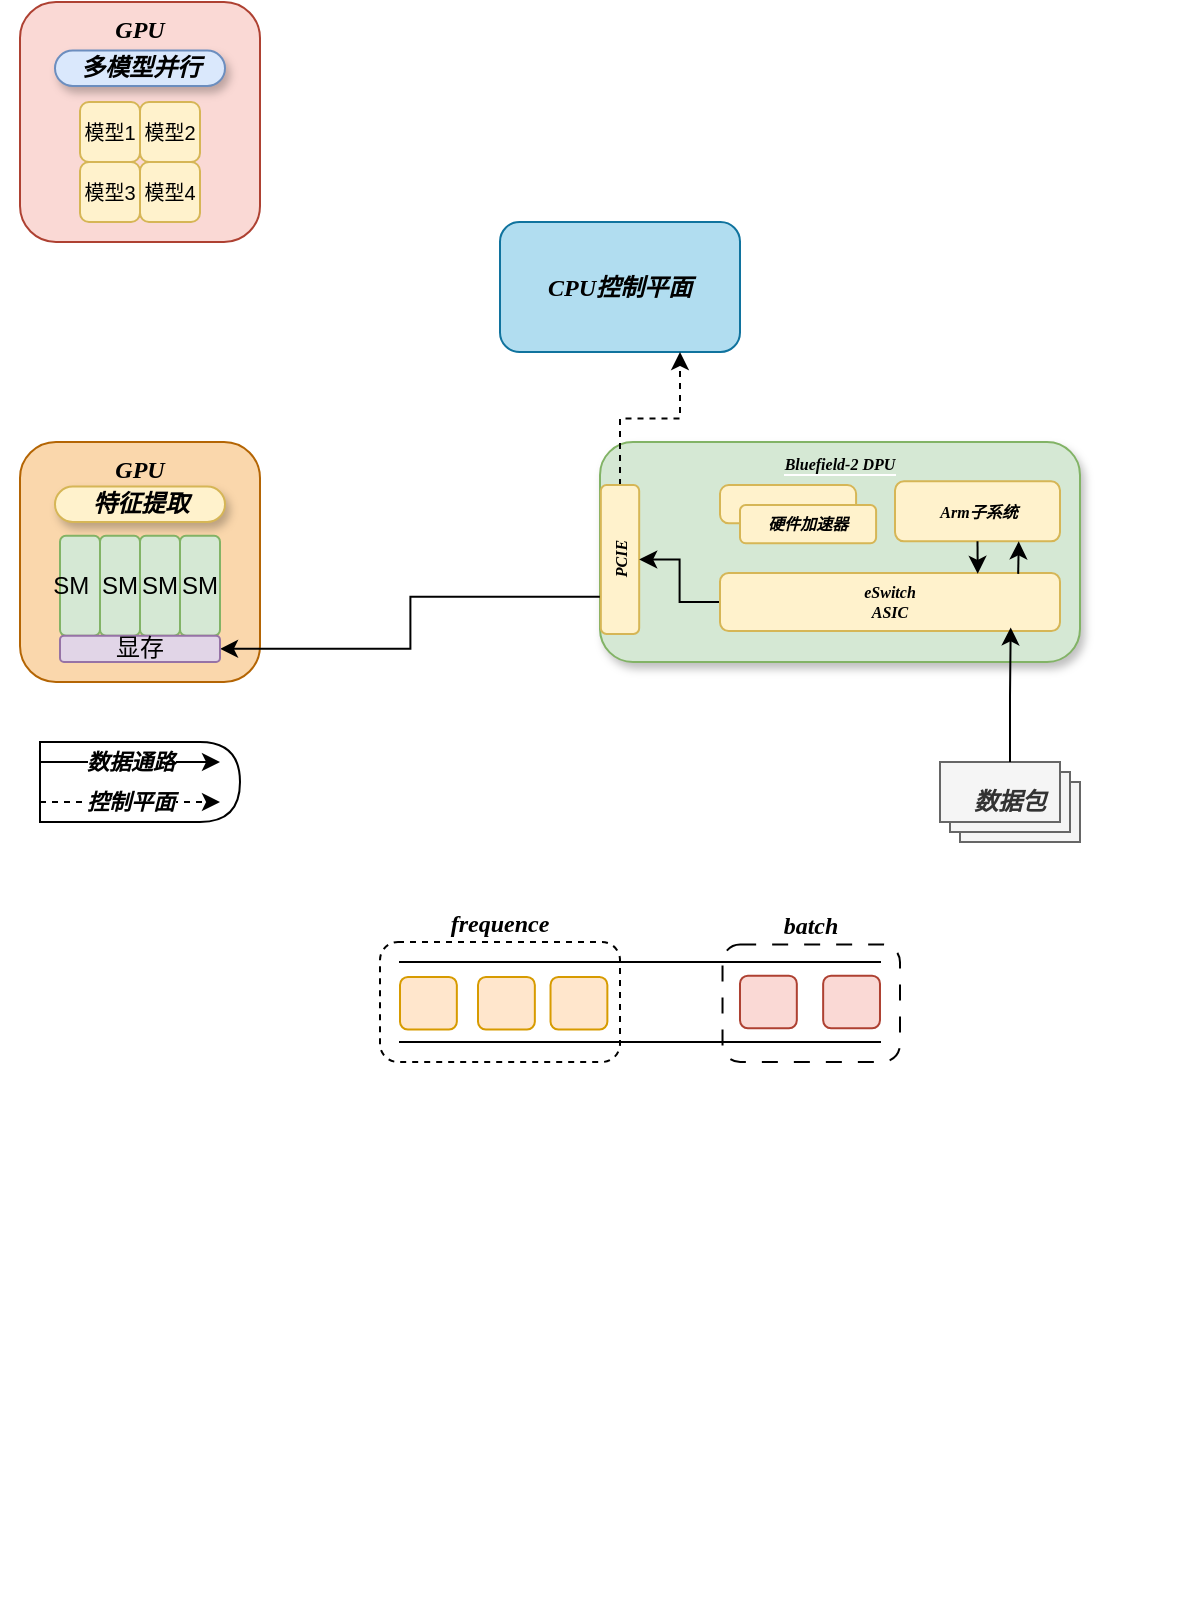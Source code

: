<mxfile version="22.1.1" type="github">
  <diagram id="prtHgNgQTEPvFCAcTncT" name="Page-1">
    <mxGraphModel dx="698" dy="421" grid="1" gridSize="10" guides="1" tooltips="1" connect="1" arrows="1" fold="1" page="1" pageScale="1" pageWidth="827" pageHeight="1169" math="0" shadow="0">
      <root>
        <mxCell id="0" />
        <mxCell id="1" parent="0" />
        <mxCell id="h3xc0rW8kSccvoQkN_E7-300" value="" style="group" parent="1" vertex="1" connectable="0">
          <mxGeometry x="160" y="160" width="550" height="420" as="geometry" />
        </mxCell>
        <mxCell id="h3xc0rW8kSccvoQkN_E7-283" value="" style="shape=delay;whiteSpace=wrap;html=1;" parent="h3xc0rW8kSccvoQkN_E7-300" vertex="1">
          <mxGeometry x="20" y="370" width="100" height="40" as="geometry" />
        </mxCell>
        <mxCell id="h3xc0rW8kSccvoQkN_E7-231" value="数据包" style="verticalLabelPosition=middle;verticalAlign=middle;html=1;shape=mxgraph.basic.layered_rect;dx=10;outlineConnect=0;whiteSpace=wrap;horizontal=1;fontStyle=3;labelPosition=center;align=center;fontFamily=Times New Roman;fillColor=#f5f5f5;fontColor=#333333;strokeColor=#666666;container=0;" parent="h3xc0rW8kSccvoQkN_E7-300" vertex="1">
          <mxGeometry x="470" y="380" width="70" height="40" as="geometry" />
        </mxCell>
        <mxCell id="h3xc0rW8kSccvoQkN_E7-232" value="CPU控制平面" style="rounded=1;whiteSpace=wrap;html=1;fillColor=#b1ddf0;strokeColor=#10739e;container=0;fontFamily=Times New Roman;fontStyle=3" parent="h3xc0rW8kSccvoQkN_E7-300" vertex="1">
          <mxGeometry x="250" y="110" width="120" height="65" as="geometry" />
        </mxCell>
        <mxCell id="h3xc0rW8kSccvoQkN_E7-240" value="数据通路" style="endArrow=classic;html=1;rounded=0;fontFamily=Times New Roman;fontStyle=3" parent="h3xc0rW8kSccvoQkN_E7-300" edge="1">
          <mxGeometry width="50" height="50" relative="1" as="geometry">
            <mxPoint x="20.0" y="380" as="sourcePoint" />
            <mxPoint x="110.0" y="380" as="targetPoint" />
          </mxGeometry>
        </mxCell>
        <mxCell id="h3xc0rW8kSccvoQkN_E7-241" value="控制平面" style="endArrow=classic;html=1;rounded=0;dashed=1;fontFamily=Times New Roman;fontStyle=3" parent="h3xc0rW8kSccvoQkN_E7-300" edge="1">
          <mxGeometry width="50" height="50" relative="1" as="geometry">
            <mxPoint x="20.0" y="400" as="sourcePoint" />
            <mxPoint x="110.0" y="400" as="targetPoint" />
            <mxPoint as="offset" />
          </mxGeometry>
        </mxCell>
        <mxCell id="h3xc0rW8kSccvoQkN_E7-245" value="GPU&lt;br&gt;" style="rounded=1;whiteSpace=wrap;html=1;fillColor=#fad7ac;strokeColor=#b46504;verticalAlign=top;container=0;fontFamily=Times New Roman;fontStyle=3" parent="h3xc0rW8kSccvoQkN_E7-300" vertex="1">
          <mxGeometry x="10" y="220" width="120" height="120" as="geometry" />
        </mxCell>
        <mxCell id="rdnJFUe5R6Q1TPVYXvaJ-67" style="edgeStyle=orthogonalEdgeStyle;rounded=0;orthogonalLoop=1;jettySize=auto;html=1;exitX=0.5;exitY=1;exitDx=0;exitDy=0;" edge="1" parent="h3xc0rW8kSccvoQkN_E7-300" source="h3xc0rW8kSccvoQkN_E7-251">
          <mxGeometry relative="1" as="geometry">
            <mxPoint x="70" y="90.429" as="targetPoint" />
          </mxGeometry>
        </mxCell>
        <mxCell id="h3xc0rW8kSccvoQkN_E7-251" value="GPU" style="rounded=1;whiteSpace=wrap;html=1;fillColor=#fad9d5;strokeColor=#ae4132;verticalAlign=top;container=0;fontFamily=Times New Roman;fontStyle=3" parent="h3xc0rW8kSccvoQkN_E7-300" vertex="1">
          <mxGeometry x="10" width="120" height="120" as="geometry" />
        </mxCell>
        <mxCell id="h3xc0rW8kSccvoQkN_E7-259" value="特征提取" style="rounded=1;whiteSpace=wrap;html=1;arcSize=50;fillColor=#fff2cc;strokeColor=#d6b656;shadow=1;fillStyle=auto;container=0;fontFamily=Times New Roman;fontStyle=3" parent="h3xc0rW8kSccvoQkN_E7-300" vertex="1">
          <mxGeometry x="27.5" y="242.25" width="85" height="17.75" as="geometry" />
        </mxCell>
        <mxCell id="h3xc0rW8kSccvoQkN_E7-268" value="多模型并行" style="rounded=1;whiteSpace=wrap;html=1;arcSize=50;fillColor=#dae8fc;strokeColor=#6c8ebf;shadow=1;fillStyle=auto;container=0;fontFamily=Times New Roman;fontStyle=3" parent="h3xc0rW8kSccvoQkN_E7-300" vertex="1">
          <mxGeometry x="27.5" y="24.25" width="85" height="17.75" as="geometry" />
        </mxCell>
        <mxCell id="h3xc0rW8kSccvoQkN_E7-222" value="&lt;span style=&quot;background-color: rgb(213, 232, 212); font-size: 8px;&quot;&gt;Bluefield-2 DPU&lt;/span&gt;" style="rounded=1;whiteSpace=wrap;html=1;fontStyle=3;fontFamily=Times New Roman;labelBackgroundColor=default;labelBorderColor=none;verticalAlign=top;fillColor=#d5e8d4;strokeColor=#82b366;shadow=1;fontSize=8;container=0;" parent="h3xc0rW8kSccvoQkN_E7-300" vertex="1">
          <mxGeometry x="300" y="220" width="240" height="110" as="geometry" />
        </mxCell>
        <mxCell id="rdnJFUe5R6Q1TPVYXvaJ-62" style="edgeStyle=orthogonalEdgeStyle;rounded=0;orthogonalLoop=1;jettySize=auto;html=1;exitX=1;exitY=0.25;exitDx=0;exitDy=0;entryX=1;entryY=0.5;entryDx=0;entryDy=0;" edge="1" parent="h3xc0rW8kSccvoQkN_E7-300" source="h3xc0rW8kSccvoQkN_E7-223" target="rdnJFUe5R6Q1TPVYXvaJ-55">
          <mxGeometry relative="1" as="geometry" />
        </mxCell>
        <mxCell id="rdnJFUe5R6Q1TPVYXvaJ-87" style="edgeStyle=orthogonalEdgeStyle;rounded=0;orthogonalLoop=1;jettySize=auto;html=1;exitX=0.5;exitY=1;exitDx=0;exitDy=0;entryX=0.75;entryY=1;entryDx=0;entryDy=0;dashed=1;" edge="1" parent="h3xc0rW8kSccvoQkN_E7-300" source="h3xc0rW8kSccvoQkN_E7-223" target="h3xc0rW8kSccvoQkN_E7-232">
          <mxGeometry relative="1" as="geometry" />
        </mxCell>
        <mxCell id="h3xc0rW8kSccvoQkN_E7-223" value="&lt;font style=&quot;font-size: 8px;&quot;&gt;&lt;span style=&quot;font-size: 8px;&quot;&gt;&lt;span style=&quot;font-size: 8px;&quot;&gt;PCIE&lt;br style=&quot;font-size: 8px;&quot;&gt;&lt;/span&gt;&lt;/span&gt;&lt;/font&gt;" style="rounded=1;html=1;fillColor=#fff2cc;strokeColor=#d6b656;direction=west;fontStyle=3;verticalAlign=middle;horizontal=0;whiteSpace=wrap;fontSize=8;fontFamily=Times New Roman;container=0;" parent="h3xc0rW8kSccvoQkN_E7-300" vertex="1">
          <mxGeometry x="300.42" y="241.5" width="19.17" height="74.5" as="geometry" />
        </mxCell>
        <mxCell id="rdnJFUe5R6Q1TPVYXvaJ-98" style="edgeStyle=orthogonalEdgeStyle;rounded=0;orthogonalLoop=1;jettySize=auto;html=1;exitX=0.5;exitY=0;exitDx=0;exitDy=0;entryX=0;entryY=0.5;entryDx=0;entryDy=0;" edge="1" parent="h3xc0rW8kSccvoQkN_E7-300" source="h3xc0rW8kSccvoQkN_E7-224" target="h3xc0rW8kSccvoQkN_E7-223">
          <mxGeometry relative="1" as="geometry" />
        </mxCell>
        <mxCell id="h3xc0rW8kSccvoQkN_E7-224" value="&lt;font style=&quot;font-size: 8px;&quot;&gt;eSwitch&lt;br&gt;&lt;span style=&quot;font-size: 8px;&quot;&gt;&lt;span style=&quot;font-size: 8px;&quot;&gt;ASIC&lt;br style=&quot;font-size: 8px;&quot;&gt;&lt;/span&gt;&lt;/span&gt;&lt;/font&gt;" style="rounded=1;html=1;fillColor=#fff2cc;strokeColor=#d6b656;direction=north;fontStyle=3;verticalAlign=middle;horizontal=1;whiteSpace=wrap;fontSize=8;fontFamily=Times New Roman;container=0;" parent="h3xc0rW8kSccvoQkN_E7-300" vertex="1">
          <mxGeometry x="360" y="285.5" width="170" height="29" as="geometry" />
        </mxCell>
        <mxCell id="h3xc0rW8kSccvoQkN_E7-225" value="&lt;font style=&quot;font-size: 8px;&quot;&gt;&lt;span style=&quot;font-size: 8px;&quot;&gt;&lt;span style=&quot;font-size: 8px;&quot;&gt;Arm子系统&lt;br style=&quot;font-size: 8px;&quot;&gt;&lt;/span&gt;&lt;/span&gt;&lt;/font&gt;" style="rounded=1;html=1;fillColor=#fff2cc;strokeColor=#d6b656;direction=north;fontStyle=3;verticalAlign=middle;horizontal=1;whiteSpace=wrap;fontSize=8;fontFamily=Times New Roman;container=0;" parent="h3xc0rW8kSccvoQkN_E7-300" vertex="1">
          <mxGeometry x="447.5" y="239.66" width="82.5" height="30" as="geometry" />
        </mxCell>
        <mxCell id="h3xc0rW8kSccvoQkN_E7-226" value="&lt;font style=&quot;font-size: 8px;&quot;&gt;&lt;span style=&quot;font-size: 8px;&quot;&gt;&lt;span style=&quot;font-size: 8px;&quot;&gt;&lt;br style=&quot;font-size: 8px;&quot;&gt;&lt;/span&gt;&lt;/span&gt;&lt;/font&gt;" style="rounded=1;html=1;fillColor=#fff2cc;strokeColor=#d6b656;direction=north;fontStyle=3;verticalAlign=middle;horizontal=1;whiteSpace=wrap;fontSize=8;fontFamily=Times New Roman;container=0;arcSize=23;" parent="h3xc0rW8kSccvoQkN_E7-300" vertex="1">
          <mxGeometry x="360" y="241.5" width="68.05" height="19.17" as="geometry" />
        </mxCell>
        <mxCell id="h3xc0rW8kSccvoQkN_E7-227" value="&lt;font style=&quot;font-size: 8px;&quot;&gt;&lt;span style=&quot;font-size: 8px;&quot;&gt;&lt;span style=&quot;font-size: 8px;&quot;&gt;硬件加速器&lt;br style=&quot;font-size: 8px;&quot;&gt;&lt;/span&gt;&lt;/span&gt;&lt;/font&gt;" style="rounded=1;html=1;fillColor=#fff2cc;strokeColor=#d6b656;direction=north;fontStyle=3;verticalAlign=middle;horizontal=1;whiteSpace=wrap;fontSize=8;fontFamily=Times New Roman;container=0;" parent="h3xc0rW8kSccvoQkN_E7-300" vertex="1">
          <mxGeometry x="370" y="251.5" width="68.05" height="19.17" as="geometry" />
        </mxCell>
        <mxCell id="rdnJFUe5R6Q1TPVYXvaJ-51" value="SM&lt;span style=&quot;white-space: pre;&quot;&gt;&#x9;&lt;/span&gt;" style="rounded=1;whiteSpace=wrap;html=1;fillColor=#d5e8d4;strokeColor=#82b366;" vertex="1" parent="h3xc0rW8kSccvoQkN_E7-300">
          <mxGeometry x="30" y="266.88" width="20" height="50" as="geometry" />
        </mxCell>
        <mxCell id="rdnJFUe5R6Q1TPVYXvaJ-52" value="SM" style="rounded=1;whiteSpace=wrap;html=1;fillColor=#d5e8d4;strokeColor=#82b366;" vertex="1" parent="h3xc0rW8kSccvoQkN_E7-300">
          <mxGeometry x="50" y="266.88" width="20" height="50" as="geometry" />
        </mxCell>
        <mxCell id="rdnJFUe5R6Q1TPVYXvaJ-53" value="SM" style="rounded=1;whiteSpace=wrap;html=1;fillColor=#d5e8d4;strokeColor=#82b366;" vertex="1" parent="h3xc0rW8kSccvoQkN_E7-300">
          <mxGeometry x="70" y="266.87" width="20" height="50" as="geometry" />
        </mxCell>
        <mxCell id="rdnJFUe5R6Q1TPVYXvaJ-54" value="SM" style="rounded=1;whiteSpace=wrap;html=1;fillColor=#d5e8d4;strokeColor=#82b366;" vertex="1" parent="h3xc0rW8kSccvoQkN_E7-300">
          <mxGeometry x="90" y="266.88" width="20" height="50" as="geometry" />
        </mxCell>
        <mxCell id="rdnJFUe5R6Q1TPVYXvaJ-55" value="显存" style="rounded=1;whiteSpace=wrap;html=1;fillColor=#e1d5e7;strokeColor=#9673a6;" vertex="1" parent="h3xc0rW8kSccvoQkN_E7-300">
          <mxGeometry x="30" y="316.87" width="80" height="13.13" as="geometry" />
        </mxCell>
        <mxCell id="rdnJFUe5R6Q1TPVYXvaJ-74" value="模型1" style="rounded=1;whiteSpace=wrap;html=1;fillColor=#fff2cc;strokeColor=#d6b656;fontSize=10;" vertex="1" parent="h3xc0rW8kSccvoQkN_E7-300">
          <mxGeometry x="40" y="50" width="30" height="30" as="geometry" />
        </mxCell>
        <mxCell id="rdnJFUe5R6Q1TPVYXvaJ-75" value="模型2" style="rounded=1;whiteSpace=wrap;html=1;fillColor=#fff2cc;strokeColor=#d6b656;fontSize=10;" vertex="1" parent="h3xc0rW8kSccvoQkN_E7-300">
          <mxGeometry x="70" y="50" width="30" height="30" as="geometry" />
        </mxCell>
        <mxCell id="rdnJFUe5R6Q1TPVYXvaJ-76" value="模型3" style="rounded=1;whiteSpace=wrap;html=1;fillColor=#fff2cc;strokeColor=#d6b656;fontSize=10;" vertex="1" parent="h3xc0rW8kSccvoQkN_E7-300">
          <mxGeometry x="40" y="80" width="30" height="30" as="geometry" />
        </mxCell>
        <mxCell id="rdnJFUe5R6Q1TPVYXvaJ-77" value="模型4" style="rounded=1;whiteSpace=wrap;html=1;fillColor=#fff2cc;strokeColor=#d6b656;fontSize=10;" vertex="1" parent="h3xc0rW8kSccvoQkN_E7-300">
          <mxGeometry x="70" y="80" width="30" height="30" as="geometry" />
        </mxCell>
        <mxCell id="rdnJFUe5R6Q1TPVYXvaJ-86" style="edgeStyle=orthogonalEdgeStyle;rounded=0;orthogonalLoop=1;jettySize=auto;html=1;entryX=0.062;entryY=0.855;entryDx=0;entryDy=0;entryPerimeter=0;" edge="1" parent="h3xc0rW8kSccvoQkN_E7-300" source="h3xc0rW8kSccvoQkN_E7-231" target="h3xc0rW8kSccvoQkN_E7-224">
          <mxGeometry relative="1" as="geometry" />
        </mxCell>
        <mxCell id="rdnJFUe5R6Q1TPVYXvaJ-93" style="rounded=0;orthogonalLoop=1;jettySize=auto;html=1;exitX=0;exitY=0.5;exitDx=0;exitDy=0;entryX=0.985;entryY=0.758;entryDx=0;entryDy=0;entryPerimeter=0;" edge="1" parent="h3xc0rW8kSccvoQkN_E7-300" source="h3xc0rW8kSccvoQkN_E7-225" target="h3xc0rW8kSccvoQkN_E7-224">
          <mxGeometry relative="1" as="geometry" />
        </mxCell>
        <mxCell id="rdnJFUe5R6Q1TPVYXvaJ-95" style="rounded=0;orthogonalLoop=1;jettySize=auto;html=1;exitX=0.985;exitY=0.877;exitDx=0;exitDy=0;entryX=0;entryY=0.75;entryDx=0;entryDy=0;exitPerimeter=0;" edge="1" parent="h3xc0rW8kSccvoQkN_E7-300" source="h3xc0rW8kSccvoQkN_E7-224" target="h3xc0rW8kSccvoQkN_E7-225">
          <mxGeometry relative="1" as="geometry">
            <mxPoint x="499" y="280" as="sourcePoint" />
            <mxPoint x="499" y="296" as="targetPoint" />
          </mxGeometry>
        </mxCell>
        <mxCell id="rdnJFUe5R6Q1TPVYXvaJ-114" value="" style="group" vertex="1" connectable="0" parent="1">
          <mxGeometry x="200" y="550" width="550" height="410" as="geometry" />
        </mxCell>
        <mxCell id="rdnJFUe5R6Q1TPVYXvaJ-143" value="frequence" style="rounded=1;whiteSpace=wrap;html=1;verticalAlign=bottom;labelPosition=center;verticalLabelPosition=top;align=center;dashed=1;container=0;fontFamily=Times New Roman;fontStyle=3" vertex="1" parent="rdnJFUe5R6Q1TPVYXvaJ-114">
          <mxGeometry x="150" y="80" width="120" height="60" as="geometry" />
        </mxCell>
        <mxCell id="rdnJFUe5R6Q1TPVYXvaJ-144" value="&lt;span&gt;&lt;span&gt;&lt;font&gt;batch&lt;/font&gt;&lt;/span&gt;&lt;/span&gt;" style="rounded=1;whiteSpace=wrap;html=1;gradientColor=none;dashed=1;dashPattern=8 8;labelPosition=center;verticalLabelPosition=top;align=center;verticalAlign=bottom;container=0;fontFamily=Times New Roman;fontStyle=3" vertex="1" parent="rdnJFUe5R6Q1TPVYXvaJ-114">
          <mxGeometry x="321.26" y="81.25" width="88.74" height="58.75" as="geometry" />
        </mxCell>
        <mxCell id="rdnJFUe5R6Q1TPVYXvaJ-145" value="" style="shape=partialRectangle;whiteSpace=wrap;html=1;left=0;right=0;fillColor=none;container=0;fontFamily=Times New Roman;fontStyle=3" vertex="1" parent="rdnJFUe5R6Q1TPVYXvaJ-114">
          <mxGeometry x="160" y="90" width="240" height="40" as="geometry" />
        </mxCell>
        <mxCell id="rdnJFUe5R6Q1TPVYXvaJ-146" value="" style="rounded=1;whiteSpace=wrap;html=1;fillColor=#fad9d5;strokeColor=#ae4132;container=0;fontFamily=Times New Roman;fontStyle=3" vertex="1" parent="rdnJFUe5R6Q1TPVYXvaJ-114">
          <mxGeometry x="329.996" y="96.875" width="28.421" height="26.25" as="geometry" />
        </mxCell>
        <mxCell id="rdnJFUe5R6Q1TPVYXvaJ-148" value="" style="rounded=1;whiteSpace=wrap;html=1;fillColor=#ffe6cc;strokeColor=#d79b00;container=0;fontFamily=Times New Roman;fontStyle=3" vertex="1" parent="rdnJFUe5R6Q1TPVYXvaJ-114">
          <mxGeometry x="160" y="97.505" width="28.421" height="26.25" as="geometry" />
        </mxCell>
        <mxCell id="rdnJFUe5R6Q1TPVYXvaJ-149" value="" style="rounded=1;whiteSpace=wrap;html=1;fillColor=#ffe6cc;strokeColor=#d79b00;container=0;fontFamily=Times New Roman;fontStyle=3" vertex="1" parent="rdnJFUe5R6Q1TPVYXvaJ-114">
          <mxGeometry x="199.002" y="97.505" width="28.421" height="26.25" as="geometry" />
        </mxCell>
        <mxCell id="rdnJFUe5R6Q1TPVYXvaJ-150" value="" style="rounded=1;whiteSpace=wrap;html=1;fillColor=#ffe6cc;strokeColor=#d79b00;container=0;fontFamily=Times New Roman;fontStyle=3" vertex="1" parent="rdnJFUe5R6Q1TPVYXvaJ-114">
          <mxGeometry x="235.263" y="97.505" width="28.421" height="26.25" as="geometry" />
        </mxCell>
        <mxCell id="rdnJFUe5R6Q1TPVYXvaJ-163" value="" style="rounded=1;whiteSpace=wrap;html=1;fillColor=#fad9d5;strokeColor=#ae4132;container=0;fontFamily=Times New Roman;fontStyle=3" vertex="1" parent="rdnJFUe5R6Q1TPVYXvaJ-114">
          <mxGeometry x="371.576" y="96.875" width="28.421" height="26.25" as="geometry" />
        </mxCell>
      </root>
    </mxGraphModel>
  </diagram>
</mxfile>
